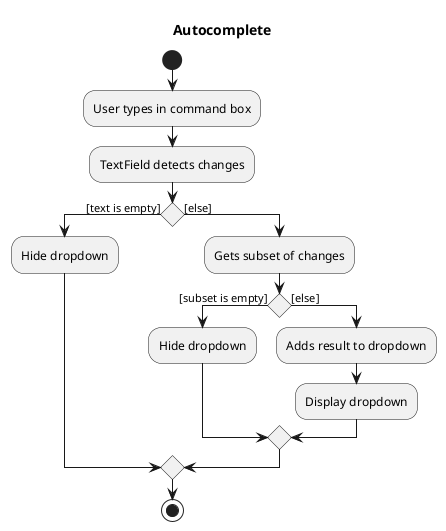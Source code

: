 @startuml
title Autocomplete

start
:User types in command box;
:TextField detects changes;

if () then ([text is empty])
    :Hide dropdown;
else ([else])
    :Gets subset of changes;
    if () then ([subset is empty])
        :Hide dropdown;
    else ([else])
        :Adds result to dropdown;
        :Display dropdown;
    endif
endif

stop
@enduml
